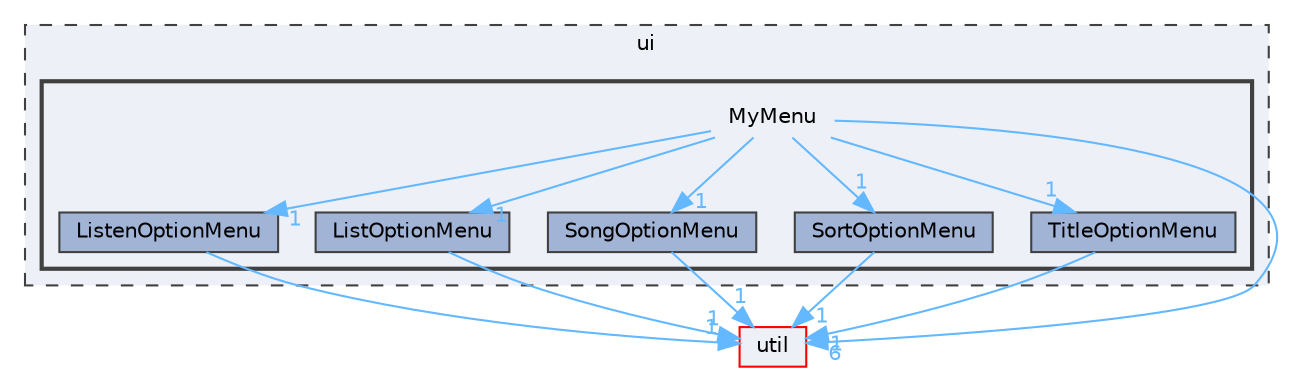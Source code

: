 digraph "MyMenu"
{
 // LATEX_PDF_SIZE
  bgcolor="transparent";
  edge [fontname=Helvetica,fontsize=10,labelfontname=Helvetica,labelfontsize=10];
  node [fontname=Helvetica,fontsize=10,shape=box,height=0.2,width=0.4];
  compound=true
  subgraph clusterdir_1788f8309b1a812dcb800a185471cf6c {
    graph [ bgcolor="#edf0f7", pencolor="grey25", label="ui", fontname=Helvetica,fontsize=10 style="filled,dashed", URL="dir_1788f8309b1a812dcb800a185471cf6c.html",tooltip=""]
  subgraph clusterdir_5978cb0ca166c1e5e46ab0fd30008e2c {
    graph [ bgcolor="#edf0f7", pencolor="grey25", label="", fontname=Helvetica,fontsize=10 style="filled,bold", URL="dir_5978cb0ca166c1e5e46ab0fd30008e2c.html",tooltip=""]
    dir_5978cb0ca166c1e5e46ab0fd30008e2c [shape=plaintext, label="MyMenu"];
  dir_368ff9c8c04f374f50a737aa1dccd970 [label="ListenOptionMenu", fillcolor="#a2b4d6", color="grey25", style="filled", URL="dir_368ff9c8c04f374f50a737aa1dccd970.html",tooltip=""];
  dir_2cd064ae7af75cdc58b64c72019e5ecb [label="ListOptionMenu", fillcolor="#a2b4d6", color="grey25", style="filled", URL="dir_2cd064ae7af75cdc58b64c72019e5ecb.html",tooltip=""];
  dir_1057d3e73251e4892dba60cad597d7ae [label="SongOptionMenu", fillcolor="#a2b4d6", color="grey25", style="filled", URL="dir_1057d3e73251e4892dba60cad597d7ae.html",tooltip=""];
  dir_b7fad937be0c3802c6a2dbe56f5525b9 [label="SortOptionMenu", fillcolor="#a2b4d6", color="grey25", style="filled", URL="dir_b7fad937be0c3802c6a2dbe56f5525b9.html",tooltip=""];
  dir_a0fa4b738ac89b4e8a5385c57708ef06 [label="TitleOptionMenu", fillcolor="#a2b4d6", color="grey25", style="filled", URL="dir_a0fa4b738ac89b4e8a5385c57708ef06.html",tooltip=""];
  }
  }
  dir_23ec12649285f9fabf3a6b7380226c28 [label="util", fillcolor="#edf0f7", color="red", style="filled", URL="dir_23ec12649285f9fabf3a6b7380226c28.html",tooltip=""];
  dir_5978cb0ca166c1e5e46ab0fd30008e2c->dir_1057d3e73251e4892dba60cad597d7ae [headlabel="1", labeldistance=1.5 headhref="dir_000251_000337.html" href="dir_000251_000337.html" color="steelblue1" fontcolor="steelblue1"];
  dir_5978cb0ca166c1e5e46ab0fd30008e2c->dir_23ec12649285f9fabf3a6b7380226c28 [headlabel="6", labeldistance=1.5 headhref="dir_000251_000357.html" href="dir_000251_000357.html" color="steelblue1" fontcolor="steelblue1"];
  dir_5978cb0ca166c1e5e46ab0fd30008e2c->dir_2cd064ae7af75cdc58b64c72019e5ecb [headlabel="1", labeldistance=1.5 headhref="dir_000251_000183.html" href="dir_000251_000183.html" color="steelblue1" fontcolor="steelblue1"];
  dir_5978cb0ca166c1e5e46ab0fd30008e2c->dir_368ff9c8c04f374f50a737aa1dccd970 [headlabel="1", labeldistance=1.5 headhref="dir_000251_000178.html" href="dir_000251_000178.html" color="steelblue1" fontcolor="steelblue1"];
  dir_5978cb0ca166c1e5e46ab0fd30008e2c->dir_a0fa4b738ac89b4e8a5385c57708ef06 [headlabel="1", labeldistance=1.5 headhref="dir_000251_000346.html" href="dir_000251_000346.html" color="steelblue1" fontcolor="steelblue1"];
  dir_5978cb0ca166c1e5e46ab0fd30008e2c->dir_b7fad937be0c3802c6a2dbe56f5525b9 [headlabel="1", labeldistance=1.5 headhref="dir_000251_000338.html" href="dir_000251_000338.html" color="steelblue1" fontcolor="steelblue1"];
  dir_368ff9c8c04f374f50a737aa1dccd970->dir_23ec12649285f9fabf3a6b7380226c28 [headlabel="1", labeldistance=1.5 headhref="dir_000178_000357.html" href="dir_000178_000357.html" color="steelblue1" fontcolor="steelblue1"];
  dir_2cd064ae7af75cdc58b64c72019e5ecb->dir_23ec12649285f9fabf3a6b7380226c28 [headlabel="1", labeldistance=1.5 headhref="dir_000183_000357.html" href="dir_000183_000357.html" color="steelblue1" fontcolor="steelblue1"];
  dir_1057d3e73251e4892dba60cad597d7ae->dir_23ec12649285f9fabf3a6b7380226c28 [headlabel="1", labeldistance=1.5 headhref="dir_000337_000357.html" href="dir_000337_000357.html" color="steelblue1" fontcolor="steelblue1"];
  dir_b7fad937be0c3802c6a2dbe56f5525b9->dir_23ec12649285f9fabf3a6b7380226c28 [headlabel="1", labeldistance=1.5 headhref="dir_000338_000357.html" href="dir_000338_000357.html" color="steelblue1" fontcolor="steelblue1"];
  dir_a0fa4b738ac89b4e8a5385c57708ef06->dir_23ec12649285f9fabf3a6b7380226c28 [headlabel="1", labeldistance=1.5 headhref="dir_000346_000357.html" href="dir_000346_000357.html" color="steelblue1" fontcolor="steelblue1"];
}
